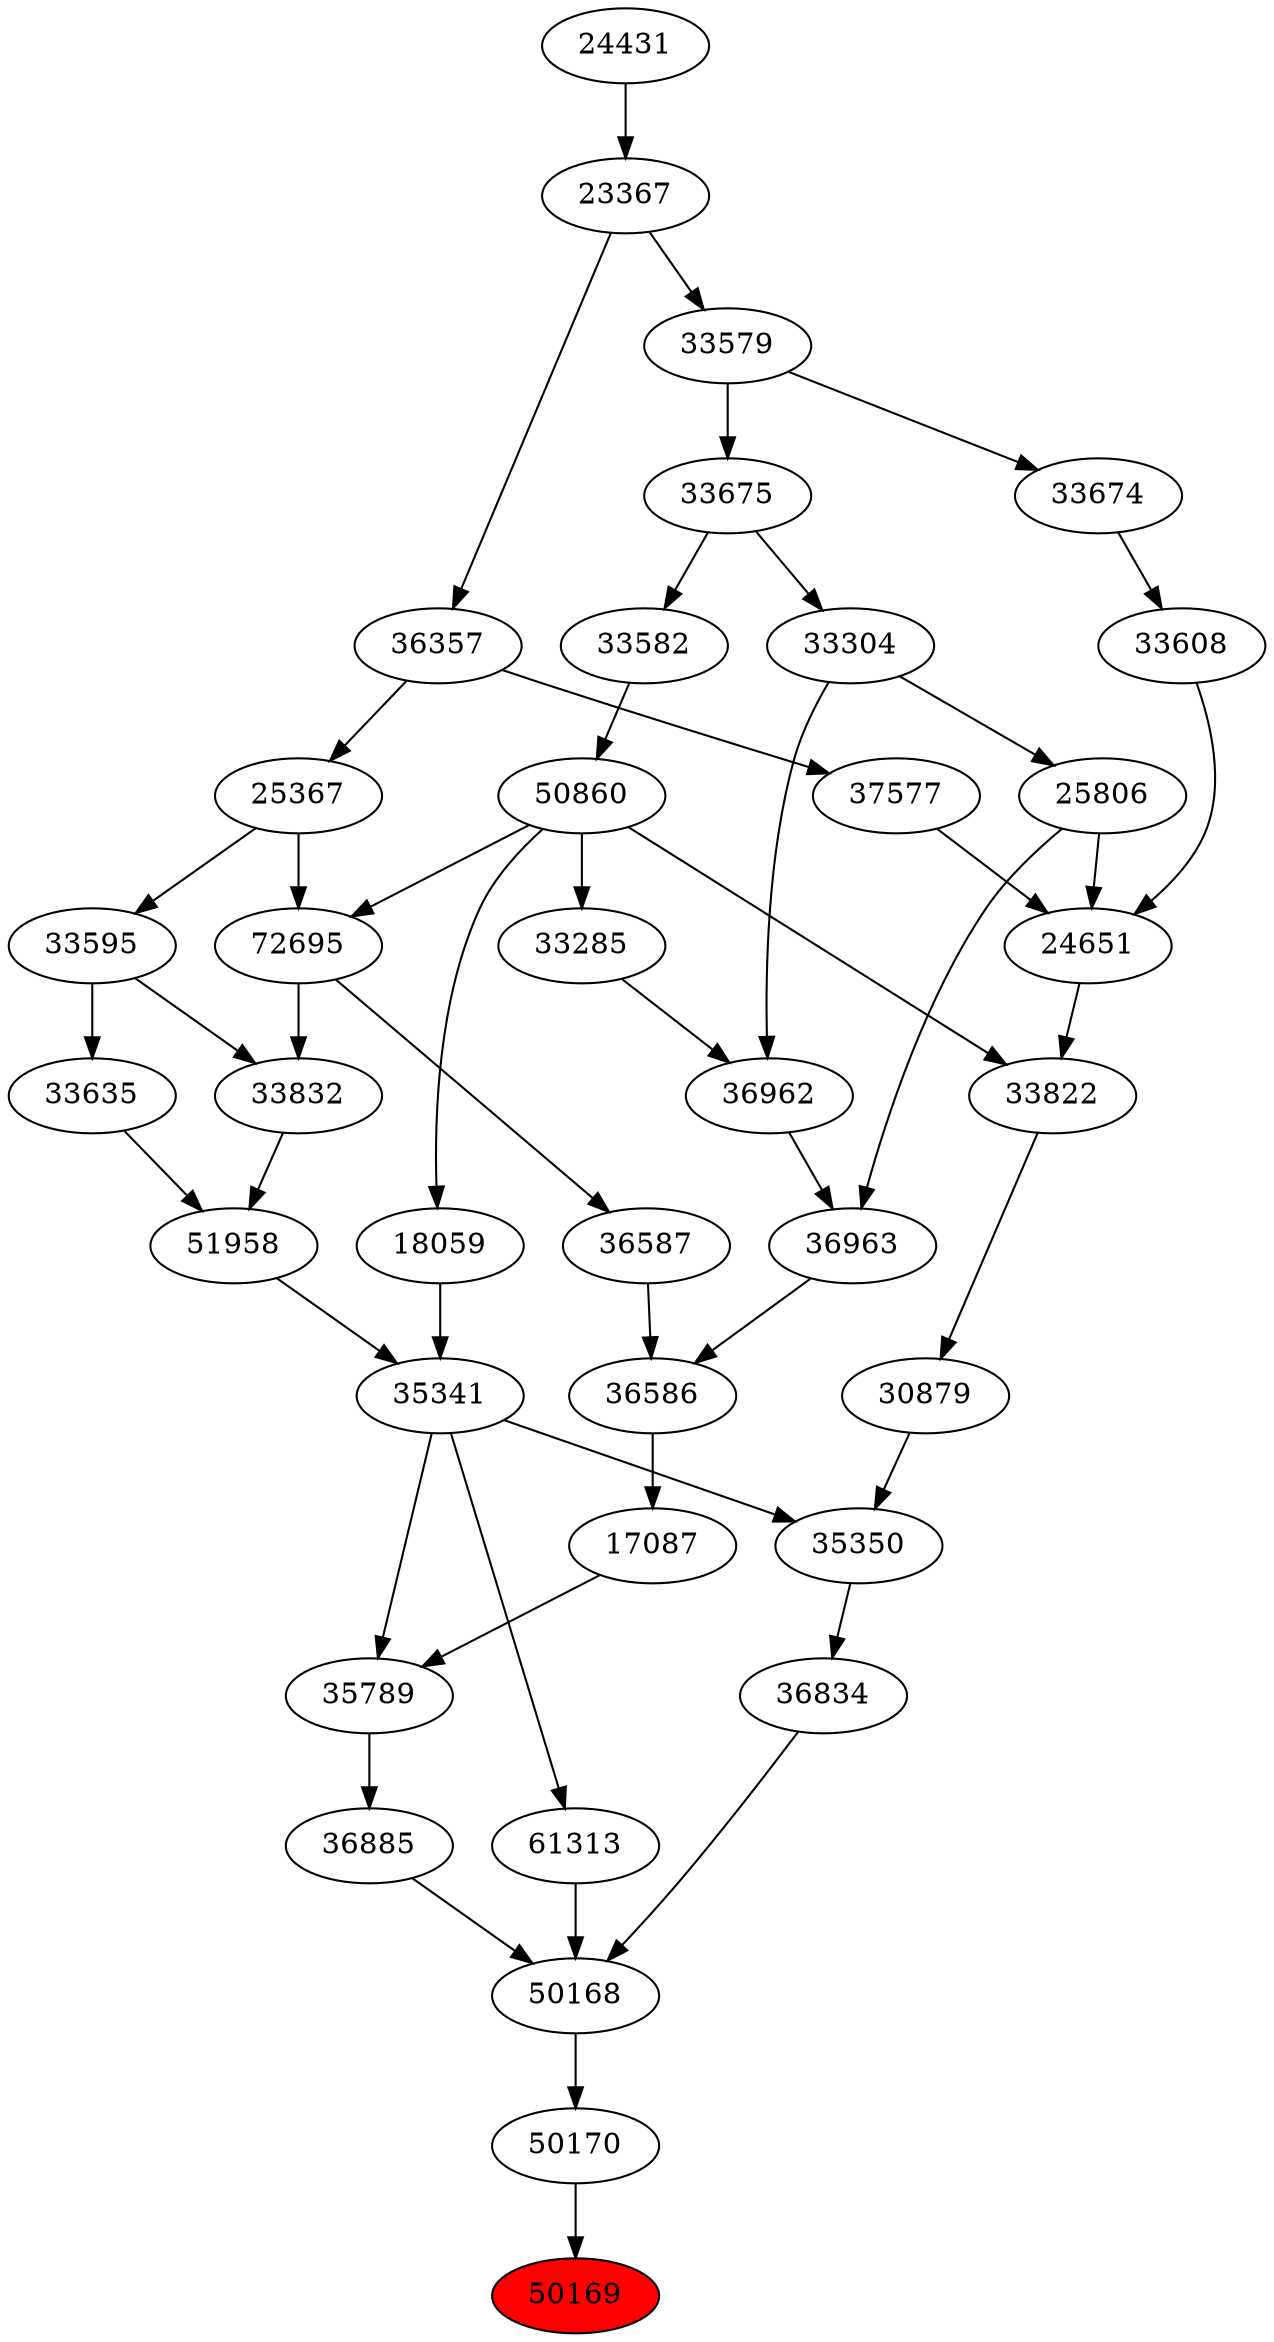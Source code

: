 strict digraph{ 
50169 [label="50169" fillcolor=red style=filled]
50170 -> 50169
50170 [label="50170"]
50168 -> 50170
50168 [label="50168"]
36885 -> 50168
36834 -> 50168
61313 -> 50168
36885 [label="36885"]
35789 -> 36885
36834 [label="36834"]
35350 -> 36834
61313 [label="61313"]
35341 -> 61313
35789 [label="35789"]
17087 -> 35789
35341 -> 35789
35350 [label="35350"]
30879 -> 35350
35341 -> 35350
35341 [label="35341"]
51958 -> 35341
18059 -> 35341
17087 [label="17087"]
36586 -> 17087
30879 [label="30879"]
33822 -> 30879
51958 [label="51958"]
33832 -> 51958
33635 -> 51958
18059 [label="18059"]
50860 -> 18059
36586 [label="36586"]
36587 -> 36586
36963 -> 36586
33822 [label="33822"]
24651 -> 33822
50860 -> 33822
33832 [label="33832"]
72695 -> 33832
33595 -> 33832
33635 [label="33635"]
33595 -> 33635
50860 [label="50860"]
33582 -> 50860
36587 [label="36587"]
72695 -> 36587
36963 [label="36963"]
36962 -> 36963
25806 -> 36963
24651 [label="24651"]
25806 -> 24651
33608 -> 24651
37577 -> 24651
72695 [label="72695"]
50860 -> 72695
25367 -> 72695
33595 [label="33595"]
25367 -> 33595
33582 [label="33582"]
33675 -> 33582
36962 [label="36962"]
33285 -> 36962
33304 -> 36962
25806 [label="25806"]
33304 -> 25806
33608 [label="33608"]
33674 -> 33608
37577 [label="37577"]
36357 -> 37577
25367 [label="25367"]
36357 -> 25367
33675 [label="33675"]
33579 -> 33675
33285 [label="33285"]
50860 -> 33285
33304 [label="33304"]
33675 -> 33304
33674 [label="33674"]
33579 -> 33674
36357 [label="36357"]
23367 -> 36357
33579 [label="33579"]
23367 -> 33579
23367 [label="23367"]
24431 -> 23367
24431 [label="24431"]
}